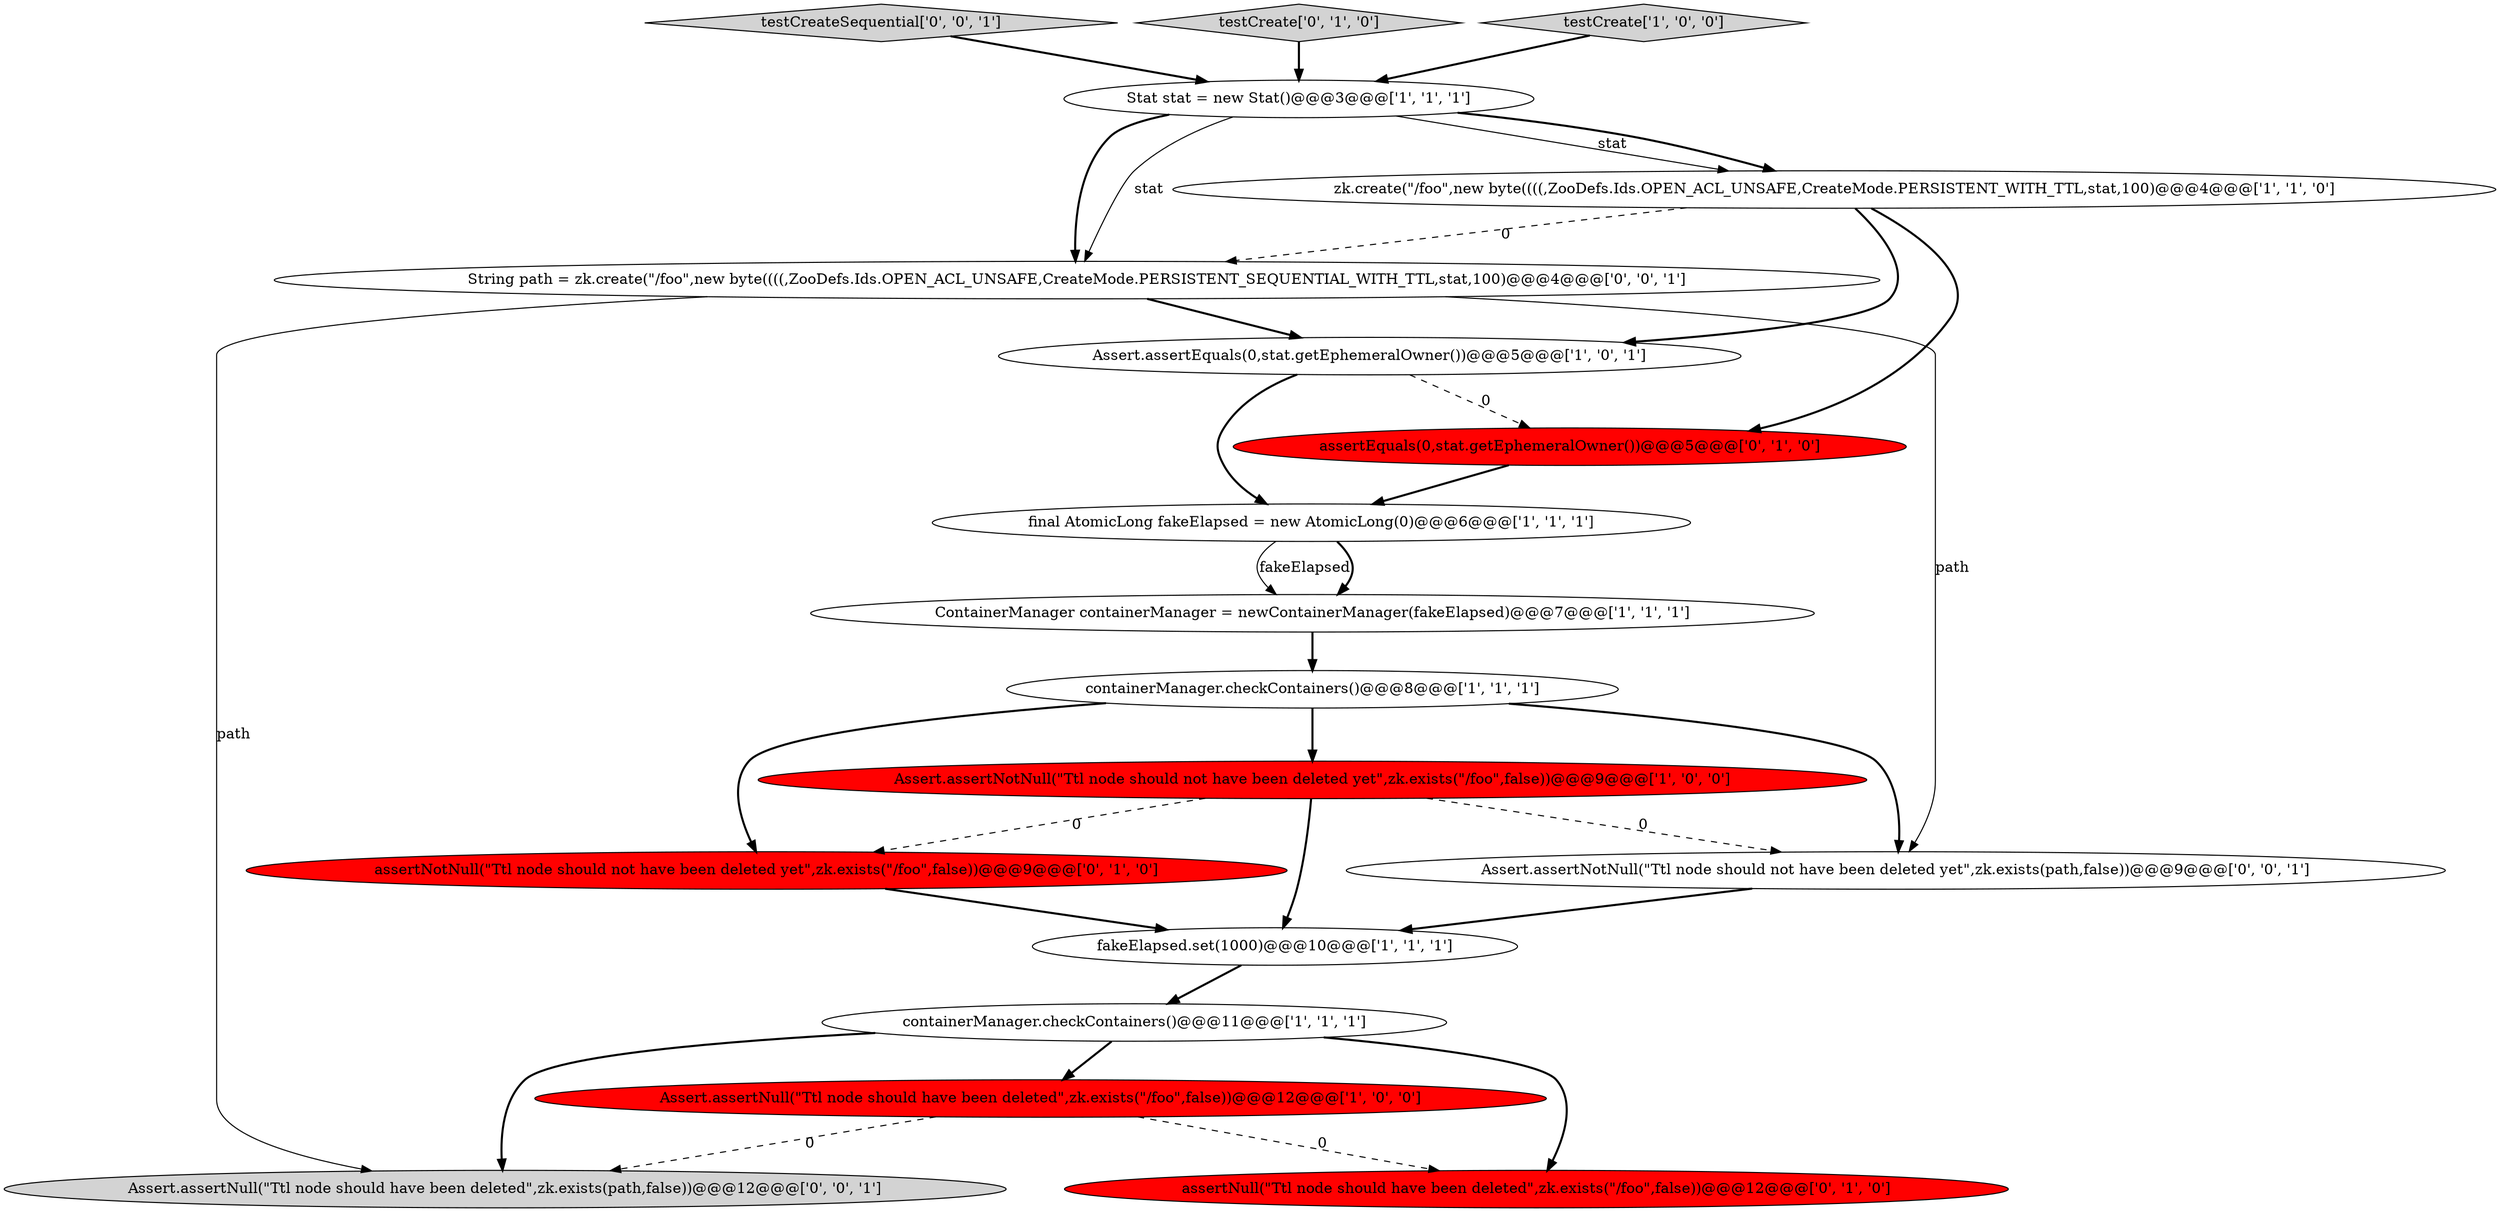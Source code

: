 digraph {
1 [style = filled, label = "containerManager.checkContainers()@@@11@@@['1', '1', '1']", fillcolor = white, shape = ellipse image = "AAA0AAABBB1BBB"];
17 [style = filled, label = "testCreateSequential['0', '0', '1']", fillcolor = lightgray, shape = diamond image = "AAA0AAABBB3BBB"];
10 [style = filled, label = "Assert.assertNotNull(\"Ttl node should not have been deleted yet\",zk.exists(\"/foo\",false))@@@9@@@['1', '0', '0']", fillcolor = red, shape = ellipse image = "AAA1AAABBB1BBB"];
12 [style = filled, label = "assertNull(\"Ttl node should have been deleted\",zk.exists(\"/foo\",false))@@@12@@@['0', '1', '0']", fillcolor = red, shape = ellipse image = "AAA1AAABBB2BBB"];
8 [style = filled, label = "final AtomicLong fakeElapsed = new AtomicLong(0)@@@6@@@['1', '1', '1']", fillcolor = white, shape = ellipse image = "AAA0AAABBB1BBB"];
11 [style = filled, label = "assertNotNull(\"Ttl node should not have been deleted yet\",zk.exists(\"/foo\",false))@@@9@@@['0', '1', '0']", fillcolor = red, shape = ellipse image = "AAA1AAABBB2BBB"];
9 [style = filled, label = "Assert.assertEquals(0,stat.getEphemeralOwner())@@@5@@@['1', '0', '1']", fillcolor = white, shape = ellipse image = "AAA0AAABBB1BBB"];
4 [style = filled, label = "Assert.assertNull(\"Ttl node should have been deleted\",zk.exists(\"/foo\",false))@@@12@@@['1', '0', '0']", fillcolor = red, shape = ellipse image = "AAA1AAABBB1BBB"];
18 [style = filled, label = "Assert.assertNull(\"Ttl node should have been deleted\",zk.exists(path,false))@@@12@@@['0', '0', '1']", fillcolor = lightgray, shape = ellipse image = "AAA0AAABBB3BBB"];
7 [style = filled, label = "containerManager.checkContainers()@@@8@@@['1', '1', '1']", fillcolor = white, shape = ellipse image = "AAA0AAABBB1BBB"];
5 [style = filled, label = "zk.create(\"/foo\",new byte((((,ZooDefs.Ids.OPEN_ACL_UNSAFE,CreateMode.PERSISTENT_WITH_TTL,stat,100)@@@4@@@['1', '1', '0']", fillcolor = white, shape = ellipse image = "AAA0AAABBB1BBB"];
13 [style = filled, label = "testCreate['0', '1', '0']", fillcolor = lightgray, shape = diamond image = "AAA0AAABBB2BBB"];
14 [style = filled, label = "assertEquals(0,stat.getEphemeralOwner())@@@5@@@['0', '1', '0']", fillcolor = red, shape = ellipse image = "AAA1AAABBB2BBB"];
15 [style = filled, label = "String path = zk.create(\"/foo\",new byte((((,ZooDefs.Ids.OPEN_ACL_UNSAFE,CreateMode.PERSISTENT_SEQUENTIAL_WITH_TTL,stat,100)@@@4@@@['0', '0', '1']", fillcolor = white, shape = ellipse image = "AAA0AAABBB3BBB"];
0 [style = filled, label = "fakeElapsed.set(1000)@@@10@@@['1', '1', '1']", fillcolor = white, shape = ellipse image = "AAA0AAABBB1BBB"];
2 [style = filled, label = "testCreate['1', '0', '0']", fillcolor = lightgray, shape = diamond image = "AAA0AAABBB1BBB"];
3 [style = filled, label = "Stat stat = new Stat()@@@3@@@['1', '1', '1']", fillcolor = white, shape = ellipse image = "AAA0AAABBB1BBB"];
6 [style = filled, label = "ContainerManager containerManager = newContainerManager(fakeElapsed)@@@7@@@['1', '1', '1']", fillcolor = white, shape = ellipse image = "AAA0AAABBB1BBB"];
16 [style = filled, label = "Assert.assertNotNull(\"Ttl node should not have been deleted yet\",zk.exists(path,false))@@@9@@@['0', '0', '1']", fillcolor = white, shape = ellipse image = "AAA0AAABBB3BBB"];
4->18 [style = dashed, label="0"];
1->4 [style = bold, label=""];
16->0 [style = bold, label=""];
7->11 [style = bold, label=""];
5->9 [style = bold, label=""];
15->18 [style = solid, label="path"];
7->10 [style = bold, label=""];
2->3 [style = bold, label=""];
8->6 [style = solid, label="fakeElapsed"];
1->18 [style = bold, label=""];
8->6 [style = bold, label=""];
3->15 [style = bold, label=""];
3->15 [style = solid, label="stat"];
15->16 [style = solid, label="path"];
5->14 [style = bold, label=""];
9->8 [style = bold, label=""];
3->5 [style = solid, label="stat"];
4->12 [style = dashed, label="0"];
10->11 [style = dashed, label="0"];
3->5 [style = bold, label=""];
11->0 [style = bold, label=""];
9->14 [style = dashed, label="0"];
13->3 [style = bold, label=""];
15->9 [style = bold, label=""];
0->1 [style = bold, label=""];
10->0 [style = bold, label=""];
7->16 [style = bold, label=""];
1->12 [style = bold, label=""];
17->3 [style = bold, label=""];
14->8 [style = bold, label=""];
10->16 [style = dashed, label="0"];
6->7 [style = bold, label=""];
5->15 [style = dashed, label="0"];
}
